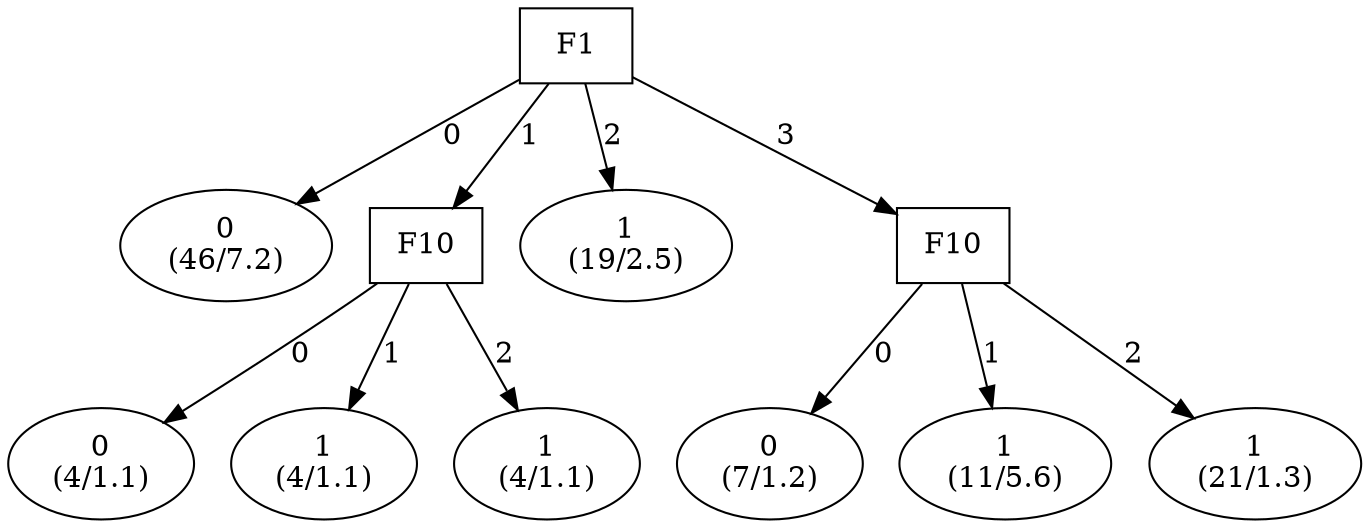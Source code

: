 digraph YaDT {
n0 [ shape=box, label="F1\n"]
n0 -> n1 [label="0"]
n1 [ shape=ellipse, label="0\n(46/7.2)"]
n0 -> n2 [label="1"]
n2 [ shape=box, label="F10\n"]
n2 -> n3 [label="0"]
n3 [ shape=ellipse, label="0\n(4/1.1)"]
n2 -> n4 [label="1"]
n4 [ shape=ellipse, label="1\n(4/1.1)"]
n2 -> n5 [label="2"]
n5 [ shape=ellipse, label="1\n(4/1.1)"]
n0 -> n7 [label="2"]
n7 [ shape=ellipse, label="1\n(19/2.5)"]
n0 -> n8 [label="3"]
n8 [ shape=box, label="F10\n"]
n8 -> n9 [label="0"]
n9 [ shape=ellipse, label="0\n(7/1.2)"]
n8 -> n10 [label="1"]
n10 [ shape=ellipse, label="1\n(11/5.6)"]
n8 -> n11 [label="2"]
n11 [ shape=ellipse, label="1\n(21/1.3)"]
}

